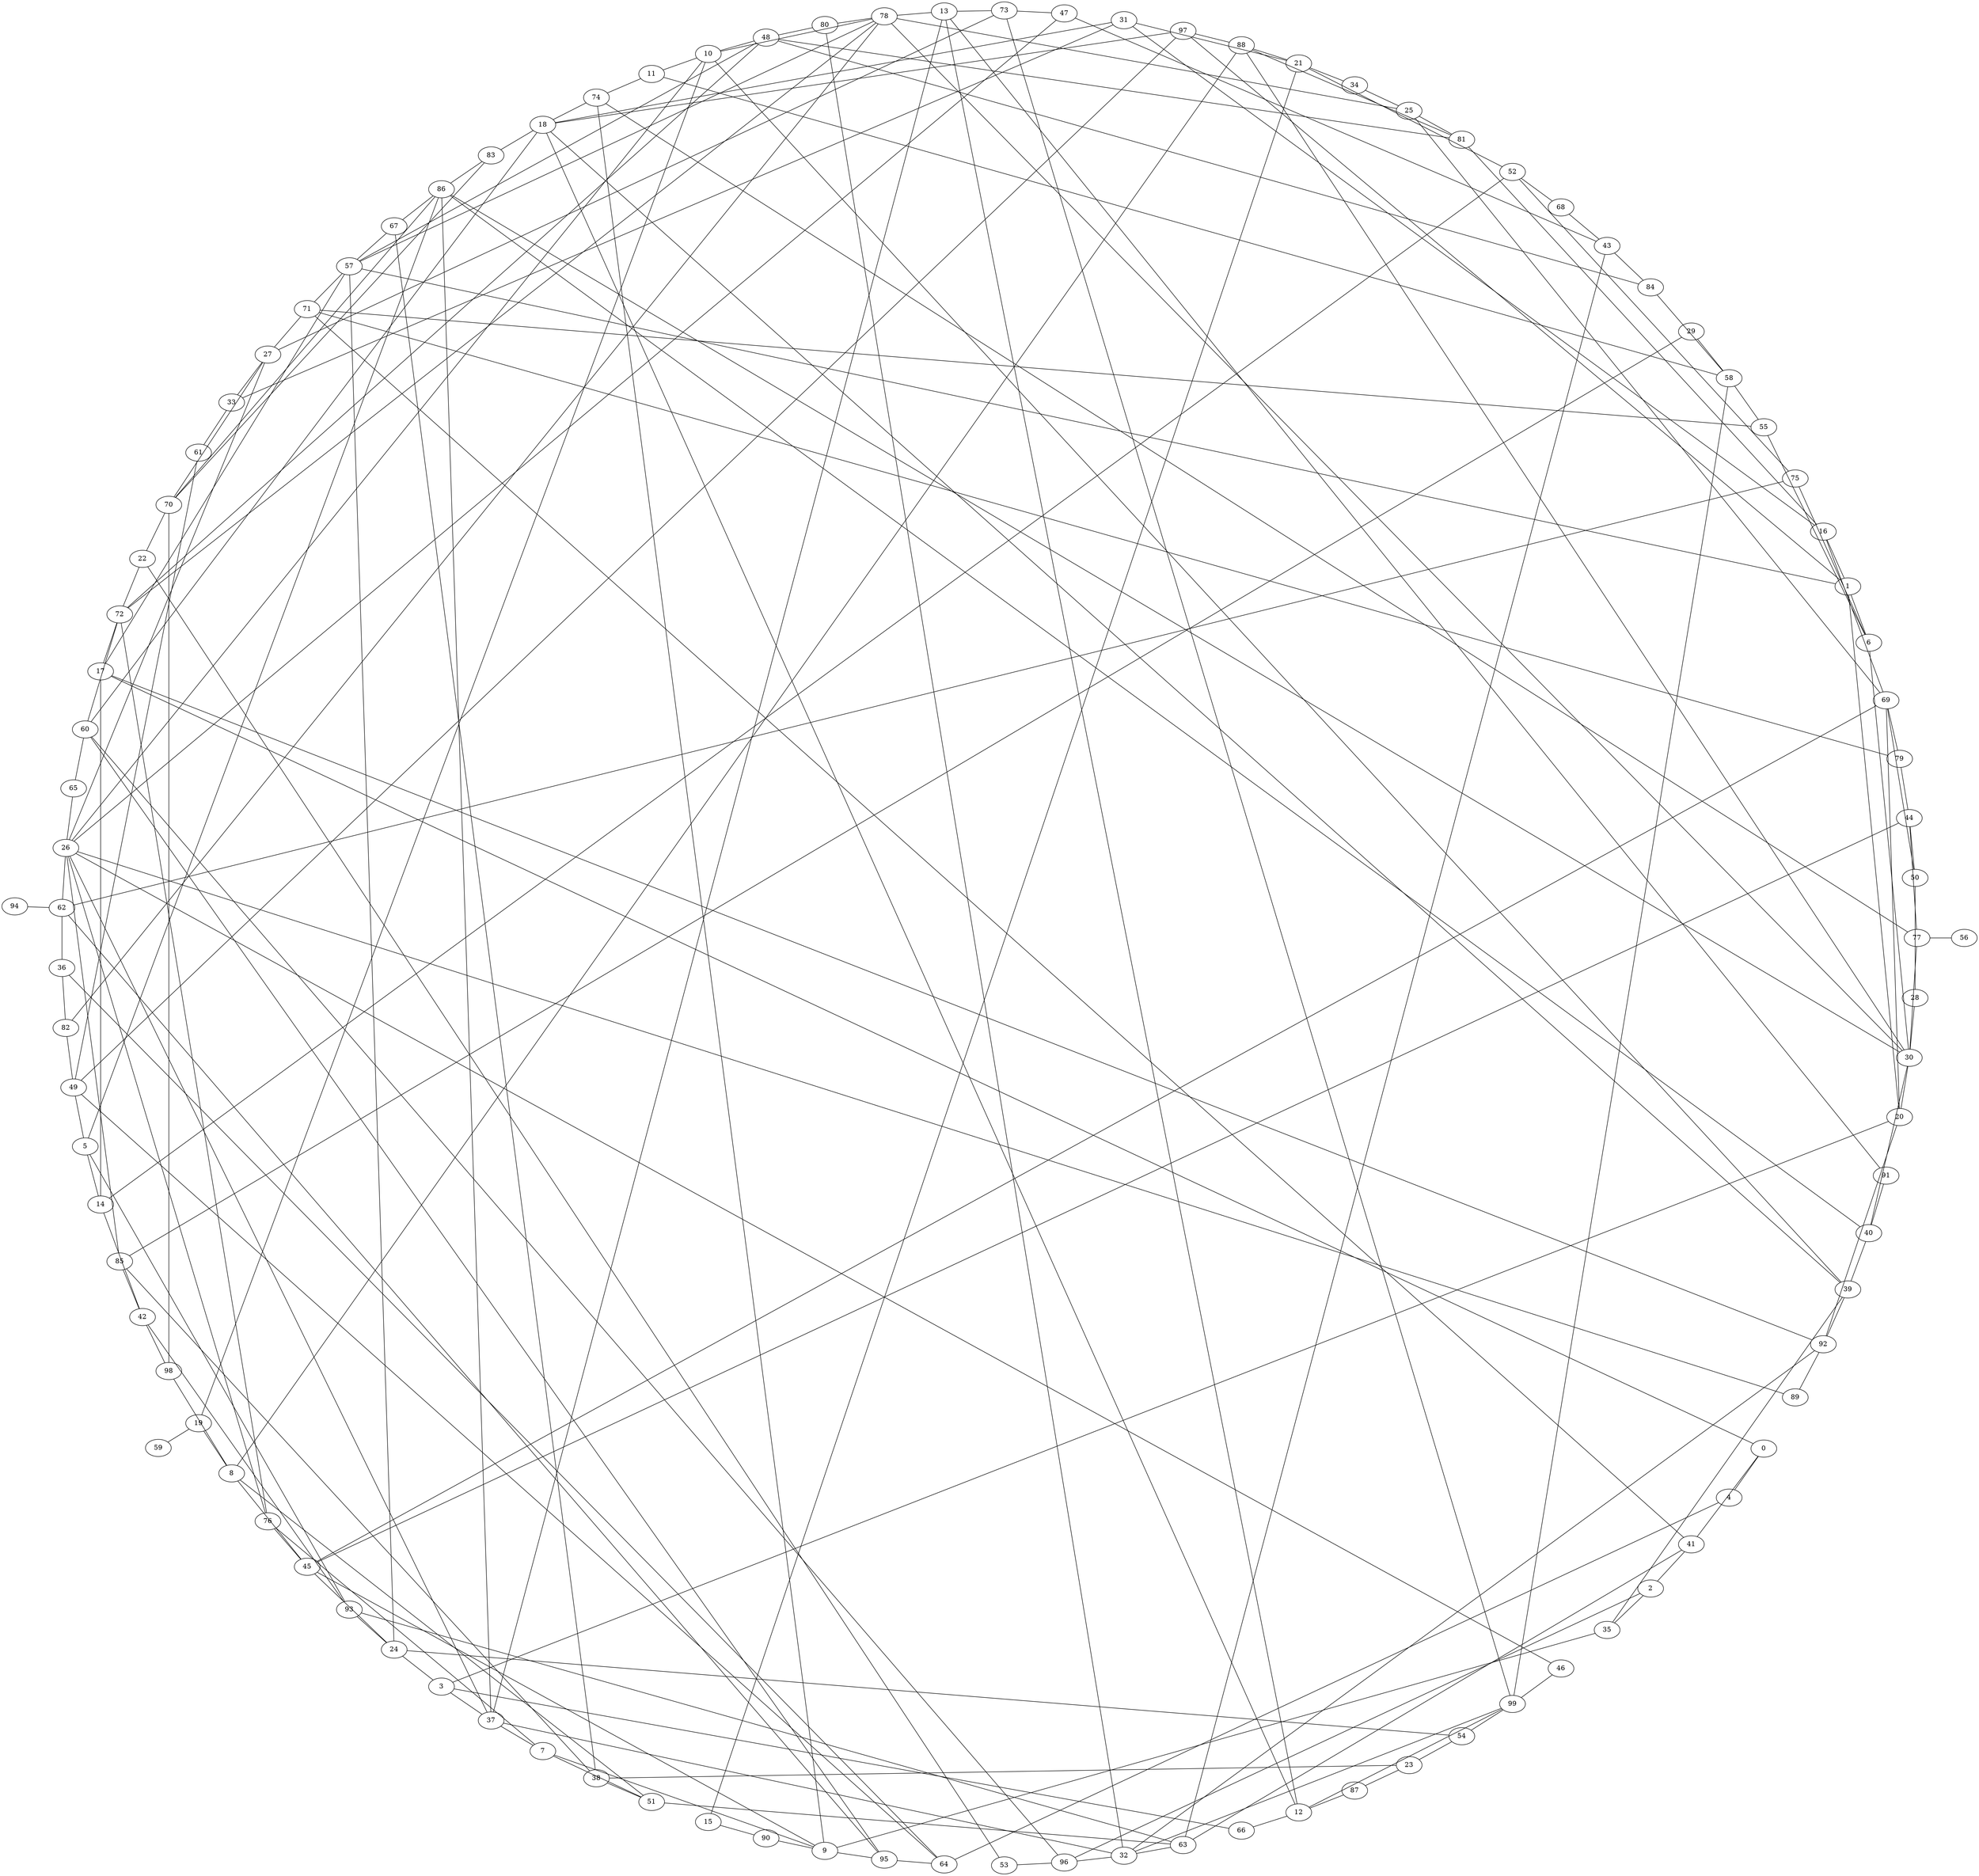 graph G {
layout=circo
0;
1;
2;
3;
4;
5;
6;
7;
8;
9;
10;
11;
12;
13;
14;
15;
16;
17;
18;
19;
20;
21;
22;
23;
24;
25;
26;
27;
28;
29;
30;
31;
32;
33;
34;
35;
36;
37;
38;
39;
40;
41;
42;
43;
44;
45;
46;
47;
48;
49;
50;
51;
52;
53;
54;
55;
56;
57;
58;
59;
60;
61;
62;
63;
64;
65;
66;
67;
68;
69;
70;
71;
72;
73;
74;
75;
76;
77;
78;
79;
80;
81;
82;
83;
84;
85;
86;
87;
88;
89;
90;
91;
92;
93;
94;
95;
96;
97;
98;
99;
4--0 ;
6--1 ;
9--7 ;
11--10 ;
13--12 ;
14--5 ;
16--1 ;
17--0 ;
17--14 ;
18--12 ;
19--8 ;
19--10 ;
20--1 ;
20--3 ;
21--15 ;
24--3 ;
26--10 ;
27--26 ;
30--6 ;
30--20 ;
30--28 ;
31--16 ;
31--18 ;
31--21 ;
33--27 ;
33--31 ;
34--21 ;
34--25 ;
35--2 ;
35--9 ;
37--3 ;
37--7 ;
37--13 ;
37--26 ;
37--32 ;
38--23 ;
39--10 ;
39--18 ;
39--35 ;
40--30 ;
40--39 ;
41--0 ;
41--2 ;
42--14 ;
45--8 ;
45--9 ;
45--24 ;
45--44 ;
46--26 ;
47--26 ;
47--43 ;
48--10 ;
49--5 ;
50--28 ;
50--44 ;
51--7 ;
51--8 ;
51--38 ;
52--14 ;
52--21 ;
53--22 ;
54--23 ;
54--24 ;
55--6 ;
57--1 ;
57--17 ;
57--24 ;
57--48 ;
58--11 ;
58--29 ;
58--55 ;
59--19 ;
60--18 ;
61--33 ;
61--49 ;
62--26 ;
62--36 ;
63--32 ;
63--41 ;
63--43 ;
63--51 ;
64--4 ;
64--36 ;
64--49 ;
65--26 ;
65--60 ;
66--3 ;
66--12 ;
67--38 ;
67--57 ;
68--43 ;
68--52 ;
69--16 ;
69--20 ;
69--25 ;
69--45 ;
69--50 ;
70--22 ;
70--27 ;
71--27 ;
71--41 ;
71--55 ;
71--57 ;
72--17 ;
72--22 ;
72--48 ;
72--60 ;
73--13 ;
73--27 ;
73--47 ;
74--9 ;
74--11 ;
74--18 ;
75--6 ;
75--52 ;
75--62 ;
76--7 ;
76--26 ;
76--45 ;
76--72 ;
77--30 ;
77--44 ;
77--56 ;
77--74 ;
78--10 ;
78--13 ;
78--25 ;
78--30 ;
78--57 ;
78--72 ;
79--44 ;
79--69 ;
79--71 ;
80--32 ;
80--48 ;
80--78 ;
81--16 ;
81--25 ;
81--48 ;
82--36 ;
82--49 ;
82--78 ;
83--18 ;
83--70 ;
84--43 ;
84--48 ;
84--58 ;
85--26 ;
85--29 ;
85--38 ;
85--42 ;
86--5 ;
86--30 ;
86--37 ;
86--40 ;
86--67 ;
86--70 ;
86--83 ;
87--12 ;
87--23 ;
88--8 ;
88--21 ;
88--30 ;
88--81 ;
89--26 ;
90--9 ;
90--15 ;
91--13 ;
91--40 ;
92--17 ;
92--20 ;
92--32 ;
92--39 ;
92--89 ;
93--5 ;
93--24 ;
93--42 ;
93--63 ;
94--62 ;
95--9 ;
95--60 ;
95--62 ;
95--64 ;
96--2 ;
96--32 ;
96--53 ;
96--60 ;
97--1 ;
97--18 ;
97--49 ;
97--88 ;
98--8 ;
98--42 ;
98--70 ;
99--12 ;
99--32 ;
99--46 ;
99--54 ;
99--58 ;
99--73 ;
}
